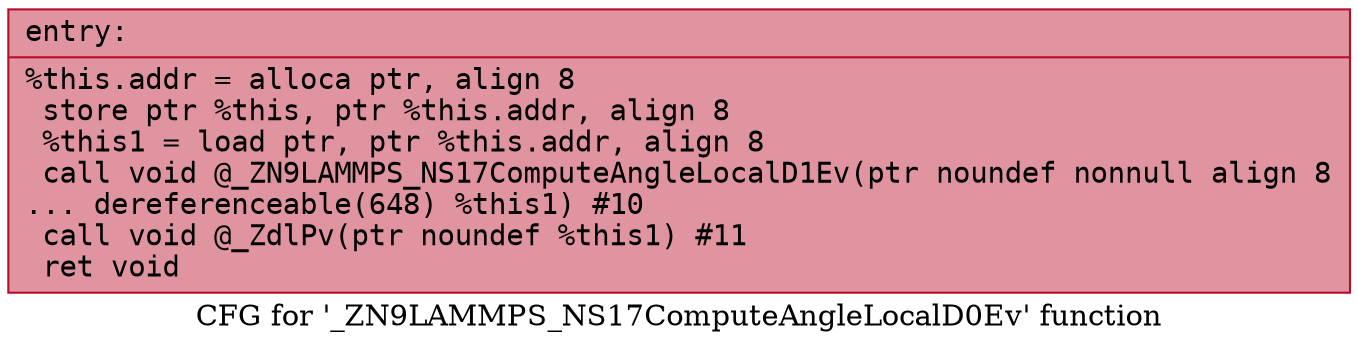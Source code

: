 digraph "CFG for '_ZN9LAMMPS_NS17ComputeAngleLocalD0Ev' function" {
	label="CFG for '_ZN9LAMMPS_NS17ComputeAngleLocalD0Ev' function";

	Node0x557870abb790 [shape=record,color="#b70d28ff", style=filled, fillcolor="#b70d2870" fontname="Courier",label="{entry:\l|  %this.addr = alloca ptr, align 8\l  store ptr %this, ptr %this.addr, align 8\l  %this1 = load ptr, ptr %this.addr, align 8\l  call void @_ZN9LAMMPS_NS17ComputeAngleLocalD1Ev(ptr noundef nonnull align 8\l... dereferenceable(648) %this1) #10\l  call void @_ZdlPv(ptr noundef %this1) #11\l  ret void\l}"];
}
